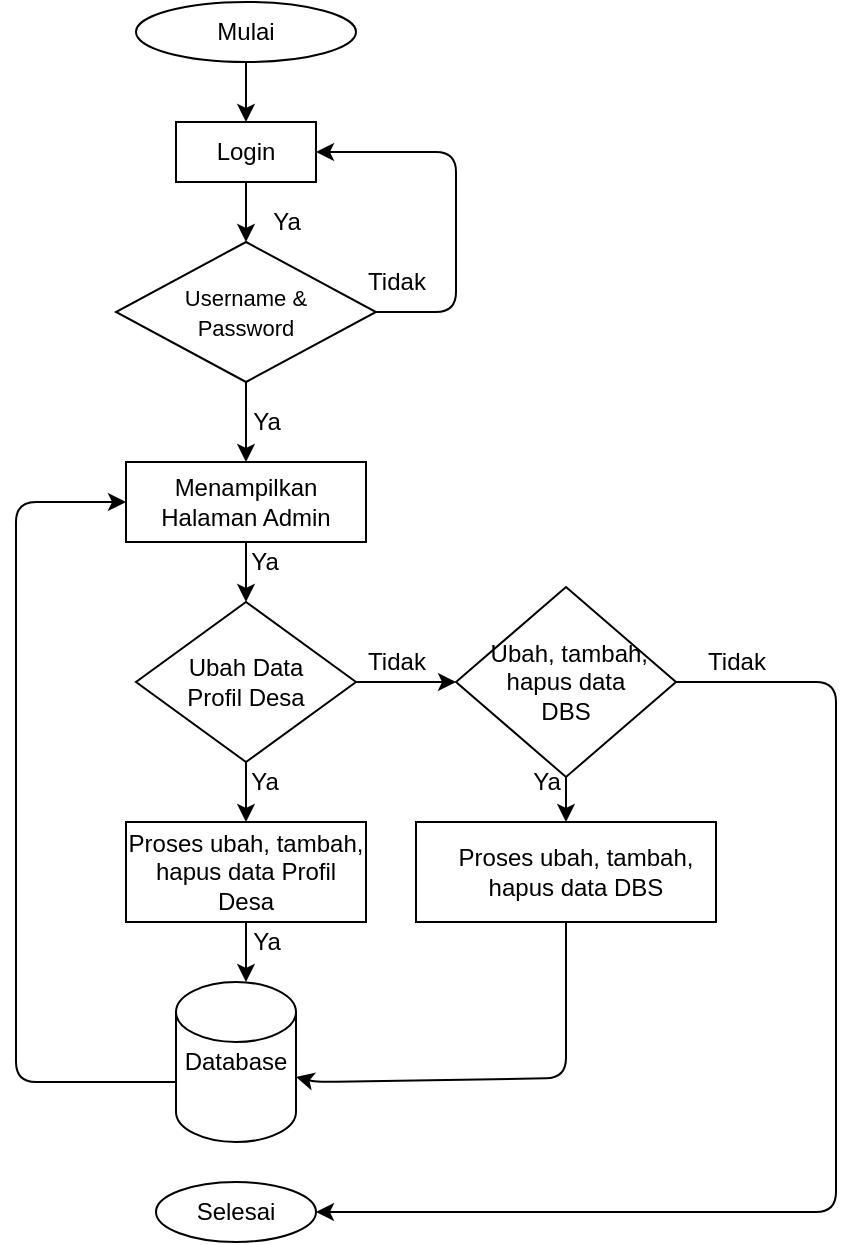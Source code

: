 <mxfile version="13.6.2" type="github">
  <diagram id="Lkix4JrFwFyjAAZ28Chu" name="Page-1">
    <mxGraphModel dx="868" dy="450" grid="1" gridSize="10" guides="1" tooltips="1" connect="1" arrows="1" fold="1" page="1" pageScale="1" pageWidth="827" pageHeight="1169" math="0" shadow="0">
      <root>
        <mxCell id="0" />
        <mxCell id="1" parent="0" />
        <mxCell id="7fcGZSY3auCz95gxeIyO-1" value="Mulai" style="ellipse;whiteSpace=wrap;html=1;" parent="1" vertex="1">
          <mxGeometry x="340" y="10" width="110" height="30" as="geometry" />
        </mxCell>
        <mxCell id="7fcGZSY3auCz95gxeIyO-3" value="" style="endArrow=classic;html=1;exitX=0.5;exitY=1;exitDx=0;exitDy=0;" parent="1" source="7fcGZSY3auCz95gxeIyO-1" edge="1">
          <mxGeometry width="50" height="50" relative="1" as="geometry">
            <mxPoint x="380" y="120" as="sourcePoint" />
            <mxPoint x="395" y="70" as="targetPoint" />
          </mxGeometry>
        </mxCell>
        <mxCell id="7fcGZSY3auCz95gxeIyO-5" value="Login" style="rounded=0;whiteSpace=wrap;html=1;" parent="1" vertex="1">
          <mxGeometry x="360" y="70" width="70" height="30" as="geometry" />
        </mxCell>
        <mxCell id="7fcGZSY3auCz95gxeIyO-6" value="&lt;font style=&quot;font-size: 11px&quot;&gt;Username &amp;amp; &lt;br&gt;Password&lt;/font&gt;" style="rhombus;whiteSpace=wrap;html=1;" parent="1" vertex="1">
          <mxGeometry x="330" y="130" width="130" height="70" as="geometry" />
        </mxCell>
        <mxCell id="7fcGZSY3auCz95gxeIyO-8" value="Menampilkan&lt;br&gt;Halaman Admin" style="rounded=0;whiteSpace=wrap;html=1;" parent="1" vertex="1">
          <mxGeometry x="335" y="240" width="120" height="40" as="geometry" />
        </mxCell>
        <mxCell id="7fcGZSY3auCz95gxeIyO-12" value="" style="endArrow=classic;html=1;exitX=0.5;exitY=1;exitDx=0;exitDy=0;" parent="1" source="7fcGZSY3auCz95gxeIyO-6" edge="1">
          <mxGeometry width="50" height="50" relative="1" as="geometry">
            <mxPoint x="350" y="290" as="sourcePoint" />
            <mxPoint x="395" y="240" as="targetPoint" />
          </mxGeometry>
        </mxCell>
        <mxCell id="7fcGZSY3auCz95gxeIyO-13" value="" style="endArrow=classic;html=1;exitX=0.5;exitY=1;exitDx=0;exitDy=0;" parent="1" source="7fcGZSY3auCz95gxeIyO-8" edge="1">
          <mxGeometry width="50" height="50" relative="1" as="geometry">
            <mxPoint x="370" y="330" as="sourcePoint" />
            <mxPoint x="395" y="310" as="targetPoint" />
          </mxGeometry>
        </mxCell>
        <mxCell id="7fcGZSY3auCz95gxeIyO-14" value="Ubah Data &lt;br&gt;Profil Desa" style="rhombus;whiteSpace=wrap;html=1;" parent="1" vertex="1">
          <mxGeometry x="340" y="310" width="110" height="80" as="geometry" />
        </mxCell>
        <mxCell id="7fcGZSY3auCz95gxeIyO-15" value="" style="endArrow=classic;html=1;exitX=0.5;exitY=1;exitDx=0;exitDy=0;" parent="1" source="7fcGZSY3auCz95gxeIyO-14" edge="1">
          <mxGeometry width="50" height="50" relative="1" as="geometry">
            <mxPoint x="370" y="440" as="sourcePoint" />
            <mxPoint x="395" y="420" as="targetPoint" />
          </mxGeometry>
        </mxCell>
        <mxCell id="7fcGZSY3auCz95gxeIyO-16" value="Proses ubah, tambah, hapus data Profil Desa" style="rounded=0;whiteSpace=wrap;html=1;" parent="1" vertex="1">
          <mxGeometry x="335" y="420" width="120" height="50" as="geometry" />
        </mxCell>
        <mxCell id="7fcGZSY3auCz95gxeIyO-17" value="" style="endArrow=classic;html=1;exitX=0.5;exitY=1;exitDx=0;exitDy=0;" parent="1" source="7fcGZSY3auCz95gxeIyO-16" edge="1">
          <mxGeometry width="50" height="50" relative="1" as="geometry">
            <mxPoint x="370" y="520" as="sourcePoint" />
            <mxPoint x="395" y="500" as="targetPoint" />
          </mxGeometry>
        </mxCell>
        <mxCell id="7fcGZSY3auCz95gxeIyO-18" value="Database" style="shape=cylinder2;whiteSpace=wrap;html=1;boundedLbl=1;backgroundOutline=1;size=15;" parent="1" vertex="1">
          <mxGeometry x="360" y="500" width="60" height="80" as="geometry" />
        </mxCell>
        <mxCell id="7fcGZSY3auCz95gxeIyO-19" value="" style="endArrow=classic;html=1;" parent="1" edge="1">
          <mxGeometry width="50" height="50" relative="1" as="geometry">
            <mxPoint x="450" y="350" as="sourcePoint" />
            <mxPoint x="500" y="350" as="targetPoint" />
          </mxGeometry>
        </mxCell>
        <mxCell id="7fcGZSY3auCz95gxeIyO-20" value="&amp;nbsp;Ubah, tambah, hapus data &lt;br&gt;DBS" style="rhombus;whiteSpace=wrap;html=1;" parent="1" vertex="1">
          <mxGeometry x="500" y="302.5" width="110" height="95" as="geometry" />
        </mxCell>
        <mxCell id="7fcGZSY3auCz95gxeIyO-25" value="" style="endArrow=classic;html=1;entryX=1;entryY=0.5;entryDx=0;entryDy=0;" parent="1" source="7fcGZSY3auCz95gxeIyO-6" target="7fcGZSY3auCz95gxeIyO-5" edge="1">
          <mxGeometry width="50" height="50" relative="1" as="geometry">
            <mxPoint x="480" y="115" as="sourcePoint" />
            <mxPoint x="480" y="110" as="targetPoint" />
            <Array as="points">
              <mxPoint x="500" y="165" />
              <mxPoint x="500" y="115" />
              <mxPoint x="500" y="85" />
            </Array>
          </mxGeometry>
        </mxCell>
        <mxCell id="7fcGZSY3auCz95gxeIyO-26" value="" style="endArrow=classic;html=1;entryX=0;entryY=0.5;entryDx=0;entryDy=0;" parent="1" target="7fcGZSY3auCz95gxeIyO-8" edge="1">
          <mxGeometry width="50" height="50" relative="1" as="geometry">
            <mxPoint x="360" y="550" as="sourcePoint" />
            <mxPoint x="330" y="230" as="targetPoint" />
            <Array as="points">
              <mxPoint x="320" y="550" />
              <mxPoint x="280" y="550" />
              <mxPoint x="280" y="260" />
            </Array>
          </mxGeometry>
        </mxCell>
        <mxCell id="7fcGZSY3auCz95gxeIyO-27" value="" style="endArrow=classic;html=1;exitX=0.5;exitY=1;exitDx=0;exitDy=0;" parent="1" source="20TdyS7YwfZca-1uZtpG-3" target="7fcGZSY3auCz95gxeIyO-18" edge="1">
          <mxGeometry width="50" height="50" relative="1" as="geometry">
            <mxPoint x="640" y="548" as="sourcePoint" />
            <mxPoint x="430" y="550" as="targetPoint" />
            <Array as="points">
              <mxPoint x="555" y="548" />
              <mxPoint x="430" y="550" />
            </Array>
          </mxGeometry>
        </mxCell>
        <mxCell id="7fcGZSY3auCz95gxeIyO-28" value="Selesai" style="ellipse;whiteSpace=wrap;html=1;" parent="1" vertex="1">
          <mxGeometry x="350" y="600" width="80" height="30" as="geometry" />
        </mxCell>
        <mxCell id="7fcGZSY3auCz95gxeIyO-29" value="" style="endArrow=classic;html=1;entryX=1;entryY=0.5;entryDx=0;entryDy=0;exitX=1;exitY=0.5;exitDx=0;exitDy=0;" parent="1" source="7fcGZSY3auCz95gxeIyO-20" target="7fcGZSY3auCz95gxeIyO-28" edge="1">
          <mxGeometry width="50" height="50" relative="1" as="geometry">
            <mxPoint x="740" y="350" as="sourcePoint" />
            <mxPoint x="660" y="330" as="targetPoint" />
            <Array as="points">
              <mxPoint x="690" y="350" />
              <mxPoint x="690" y="615" />
            </Array>
          </mxGeometry>
        </mxCell>
        <mxCell id="7fcGZSY3auCz95gxeIyO-30" value="Ya" style="text;html=1;align=center;verticalAlign=middle;resizable=0;points=[];autosize=1;" parent="1" vertex="1">
          <mxGeometry x="400" y="110" width="30" height="20" as="geometry" />
        </mxCell>
        <mxCell id="7fcGZSY3auCz95gxeIyO-31" value="Tidak" style="text;html=1;align=center;verticalAlign=middle;resizable=0;points=[];autosize=1;" parent="1" vertex="1">
          <mxGeometry x="450" y="140" width="40" height="20" as="geometry" />
        </mxCell>
        <mxCell id="7fcGZSY3auCz95gxeIyO-32" value="Ya" style="text;html=1;align=center;verticalAlign=middle;resizable=0;points=[];autosize=1;" parent="1" vertex="1">
          <mxGeometry x="390" y="210" width="30" height="20" as="geometry" />
        </mxCell>
        <mxCell id="7fcGZSY3auCz95gxeIyO-33" value="Ya" style="text;html=1;align=center;verticalAlign=middle;resizable=0;points=[];autosize=1;" parent="1" vertex="1">
          <mxGeometry x="389" y="280" width="30" height="20" as="geometry" />
        </mxCell>
        <mxCell id="7fcGZSY3auCz95gxeIyO-34" value="Tidak" style="text;html=1;align=center;verticalAlign=middle;resizable=0;points=[];autosize=1;" parent="1" vertex="1">
          <mxGeometry x="450" y="330" width="40" height="20" as="geometry" />
        </mxCell>
        <mxCell id="7fcGZSY3auCz95gxeIyO-35" value="Tidak" style="text;html=1;align=center;verticalAlign=middle;resizable=0;points=[];autosize=1;" parent="1" vertex="1">
          <mxGeometry x="620" y="330" width="40" height="20" as="geometry" />
        </mxCell>
        <mxCell id="7fcGZSY3auCz95gxeIyO-36" value="Ya" style="text;html=1;align=center;verticalAlign=middle;resizable=0;points=[];autosize=1;" parent="1" vertex="1">
          <mxGeometry x="530" y="390" width="30" height="20" as="geometry" />
        </mxCell>
        <mxCell id="7fcGZSY3auCz95gxeIyO-37" value="Ya" style="text;html=1;align=center;verticalAlign=middle;resizable=0;points=[];autosize=1;" parent="1" vertex="1">
          <mxGeometry x="390" y="470" width="30" height="20" as="geometry" />
        </mxCell>
        <mxCell id="7fcGZSY3auCz95gxeIyO-38" value="Ya" style="text;html=1;align=center;verticalAlign=middle;resizable=0;points=[];autosize=1;" parent="1" vertex="1">
          <mxGeometry x="389" y="390" width="30" height="20" as="geometry" />
        </mxCell>
        <mxCell id="20TdyS7YwfZca-1uZtpG-2" value="" style="endArrow=classic;html=1;exitX=0.5;exitY=1;exitDx=0;exitDy=0;" edge="1" parent="1" source="7fcGZSY3auCz95gxeIyO-5" target="7fcGZSY3auCz95gxeIyO-6">
          <mxGeometry width="50" height="50" relative="1" as="geometry">
            <mxPoint x="370" y="150" as="sourcePoint" />
            <mxPoint x="420" y="100" as="targetPoint" />
          </mxGeometry>
        </mxCell>
        <mxCell id="20TdyS7YwfZca-1uZtpG-3" value="" style="rounded=0;whiteSpace=wrap;html=1;" vertex="1" parent="1">
          <mxGeometry x="480" y="420" width="150" height="50" as="geometry" />
        </mxCell>
        <mxCell id="20TdyS7YwfZca-1uZtpG-4" value="Proses ubah, tambah, hapus data DBS" style="text;html=1;strokeColor=none;fillColor=none;align=center;verticalAlign=middle;whiteSpace=wrap;rounded=0;" vertex="1" parent="1">
          <mxGeometry x="490" y="435" width="140" height="20" as="geometry" />
        </mxCell>
        <mxCell id="20TdyS7YwfZca-1uZtpG-5" value="" style="endArrow=classic;html=1;exitX=0.5;exitY=1;exitDx=0;exitDy=0;entryX=0.5;entryY=0;entryDx=0;entryDy=0;" edge="1" parent="1" source="7fcGZSY3auCz95gxeIyO-20" target="20TdyS7YwfZca-1uZtpG-3">
          <mxGeometry width="50" height="50" relative="1" as="geometry">
            <mxPoint x="530" y="450" as="sourcePoint" />
            <mxPoint x="580" y="400" as="targetPoint" />
          </mxGeometry>
        </mxCell>
      </root>
    </mxGraphModel>
  </diagram>
</mxfile>
